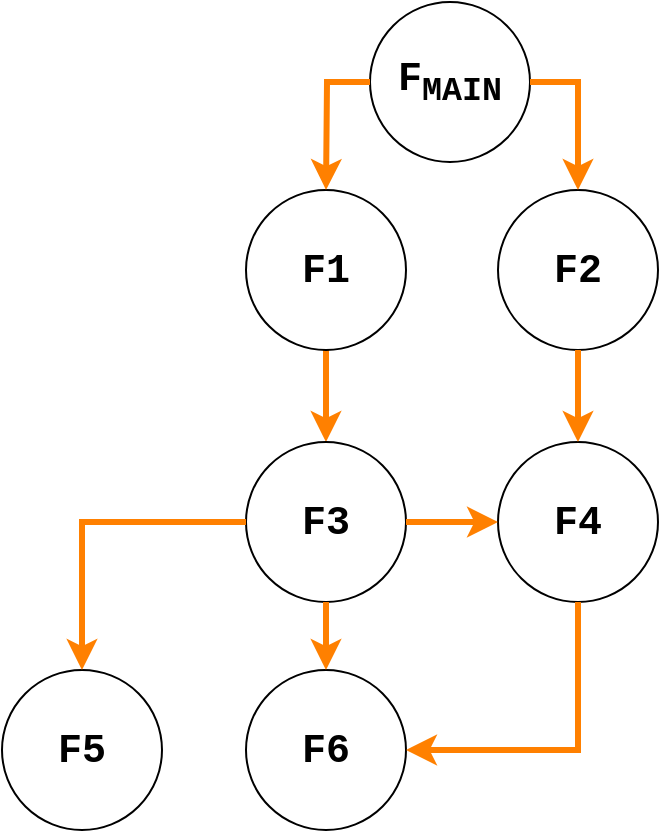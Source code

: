 <mxfile version="10.6.7" type="device"><diagram id="wk7u6ldWrJ3CNekJuvCV" name="Page-1"><mxGraphModel dx="1895" dy="1113" grid="1" gridSize="10" guides="1" tooltips="1" connect="1" arrows="1" fold="1" page="1" pageScale="1" pageWidth="1169" pageHeight="827" math="0" shadow="0"><root><mxCell id="0"/><mxCell id="1" parent="0"/><mxCell id="4ySIvt9IZ8w0N5RjG7OX-10" value="" style="edgeStyle=orthogonalEdgeStyle;rounded=0;orthogonalLoop=1;jettySize=auto;html=1;fillColor=#fff2cc;strokeColor=#FF8000;strokeWidth=3;exitX=0.5;exitY=1;exitDx=0;exitDy=0;entryX=0.5;entryY=0;entryDx=0;entryDy=0;curved=1;" parent="1" source="Dd9bvy3wsPJf7LciMd2Z-1" target="Dd9bvy3wsPJf7LciMd2Z-2" edge="1"><mxGeometry relative="1" as="geometry"><mxPoint x="650" y="88" as="targetPoint"/></mxGeometry></mxCell><mxCell id="Dd9bvy3wsPJf7LciMd2Z-1" value="F1" style="ellipse;whiteSpace=wrap;html=1;aspect=fixed;fontSize=20;fontFamily=Courier New;fontStyle=1" parent="1" vertex="1"><mxGeometry x="450" y="290" width="80" height="80" as="geometry"/></mxCell><mxCell id="Dd9bvy3wsPJf7LciMd2Z-2" value="F3" style="ellipse;whiteSpace=wrap;html=1;aspect=fixed;fontSize=20;fontFamily=Courier New;fontStyle=1" parent="1" vertex="1"><mxGeometry x="450" y="416" width="80" height="80" as="geometry"/></mxCell><mxCell id="Dd9bvy3wsPJf7LciMd2Z-3" value="F2" style="ellipse;whiteSpace=wrap;html=1;aspect=fixed;fontSize=20;fontFamily=Courier New;fontStyle=1" parent="1" vertex="1"><mxGeometry x="576" y="290" width="80" height="80" as="geometry"/></mxCell><mxCell id="Dd9bvy3wsPJf7LciMd2Z-4" value="F4" style="ellipse;whiteSpace=wrap;html=1;aspect=fixed;fontSize=20;fontFamily=Courier New;fontStyle=1" parent="1" vertex="1"><mxGeometry x="576" y="416" width="80" height="80" as="geometry"/></mxCell><mxCell id="Dd9bvy3wsPJf7LciMd2Z-5" value="F5" style="ellipse;whiteSpace=wrap;html=1;aspect=fixed;fontSize=20;fontFamily=Courier New;fontStyle=1" parent="1" vertex="1"><mxGeometry x="328" y="530" width="80" height="80" as="geometry"/></mxCell><mxCell id="Dd9bvy3wsPJf7LciMd2Z-6" value="F6" style="ellipse;whiteSpace=wrap;html=1;aspect=fixed;fontSize=20;fontFamily=Courier New;fontStyle=1" parent="1" vertex="1"><mxGeometry x="450" y="530" width="80" height="80" as="geometry"/></mxCell><mxCell id="Dd9bvy3wsPJf7LciMd2Z-7" value="" style="edgeStyle=orthogonalEdgeStyle;rounded=0;orthogonalLoop=1;jettySize=auto;html=1;fillColor=#fff2cc;strokeColor=#FF8000;strokeWidth=3;exitX=0.5;exitY=1;exitDx=0;exitDy=0;entryX=0.5;entryY=0;entryDx=0;entryDy=0;curved=1;" parent="1" source="Dd9bvy3wsPJf7LciMd2Z-3" target="Dd9bvy3wsPJf7LciMd2Z-4" edge="1"><mxGeometry relative="1" as="geometry"><mxPoint x="500" y="426" as="targetPoint"/><mxPoint x="500" y="380" as="sourcePoint"/></mxGeometry></mxCell><mxCell id="Dd9bvy3wsPJf7LciMd2Z-8" value="" style="edgeStyle=orthogonalEdgeStyle;rounded=0;orthogonalLoop=1;jettySize=auto;html=1;fillColor=#fff2cc;strokeColor=#FF8000;strokeWidth=3;entryX=0.5;entryY=0;entryDx=0;entryDy=0;curved=1;exitX=0.5;exitY=1;exitDx=0;exitDy=0;" parent="1" source="Dd9bvy3wsPJf7LciMd2Z-2" target="Dd9bvy3wsPJf7LciMd2Z-6" edge="1"><mxGeometry relative="1" as="geometry"><mxPoint x="499.857" y="425.429" as="targetPoint"/><mxPoint x="440" y="520" as="sourcePoint"/></mxGeometry></mxCell><mxCell id="Dd9bvy3wsPJf7LciMd2Z-10" value="" style="edgeStyle=orthogonalEdgeStyle;rounded=0;orthogonalLoop=1;jettySize=auto;html=1;fillColor=#fff2cc;strokeColor=#FF8000;strokeWidth=3;exitX=1;exitY=0.5;exitDx=0;exitDy=0;entryX=0;entryY=0.5;entryDx=0;entryDy=0;curved=1;" parent="1" source="Dd9bvy3wsPJf7LciMd2Z-2" target="Dd9bvy3wsPJf7LciMd2Z-4" edge="1"><mxGeometry relative="1" as="geometry"><mxPoint x="625.571" y="425.429" as="targetPoint"/><mxPoint x="625.571" y="379.714" as="sourcePoint"/></mxGeometry></mxCell><mxCell id="Dd9bvy3wsPJf7LciMd2Z-11" value="" style="rounded=0;orthogonalLoop=1;jettySize=auto;html=1;fillColor=#fff2cc;strokeColor=#FF8000;strokeWidth=3;exitX=0.5;exitY=1;exitDx=0;exitDy=0;entryX=1;entryY=0.5;entryDx=0;entryDy=0;elbow=vertical;edgeStyle=orthogonalEdgeStyle;" parent="1" source="Dd9bvy3wsPJf7LciMd2Z-4" target="Dd9bvy3wsPJf7LciMd2Z-6" edge="1"><mxGeometry relative="1" as="geometry"><mxPoint x="585.571" y="465.429" as="targetPoint"/><mxPoint x="539.857" y="465.429" as="sourcePoint"/></mxGeometry></mxCell><mxCell id="Dd9bvy3wsPJf7LciMd2Z-12" value="" style="rounded=0;orthogonalLoop=1;jettySize=auto;html=1;fillColor=#fff2cc;strokeColor=#FF8000;strokeWidth=3;exitX=0;exitY=0.5;exitDx=0;exitDy=0;entryX=0.5;entryY=0;entryDx=0;entryDy=0;elbow=vertical;edgeStyle=orthogonalEdgeStyle;" parent="1" source="Dd9bvy3wsPJf7LciMd2Z-2" target="Dd9bvy3wsPJf7LciMd2Z-5" edge="1"><mxGeometry relative="1" as="geometry"><mxPoint x="539.857" y="579.714" as="targetPoint"/><mxPoint x="625.571" y="505.429" as="sourcePoint"/></mxGeometry></mxCell><mxCell id="Dd9bvy3wsPJf7LciMd2Z-16" value="&lt;span style=&quot;font-size: 20px&quot;&gt;F&lt;/span&gt;&lt;sub&gt;MAIN&lt;/sub&gt;" style="ellipse;whiteSpace=wrap;html=1;aspect=fixed;fontSize=20;fontFamily=Courier New;fontStyle=1" parent="1" vertex="1"><mxGeometry x="512" y="196" width="80" height="80" as="geometry"/></mxCell><mxCell id="Dd9bvy3wsPJf7LciMd2Z-17" value="" style="rounded=0;orthogonalLoop=1;jettySize=auto;html=1;fillColor=#fff2cc;strokeColor=#FF8000;strokeWidth=3;exitX=0;exitY=0.5;exitDx=0;exitDy=0;elbow=vertical;edgeStyle=orthogonalEdgeStyle;" parent="1" source="Dd9bvy3wsPJf7LciMd2Z-16" edge="1"><mxGeometry relative="1" as="geometry"><mxPoint x="490" y="290" as="targetPoint"/><mxPoint x="625.571" y="505.429" as="sourcePoint"/></mxGeometry></mxCell><mxCell id="Dd9bvy3wsPJf7LciMd2Z-18" value="" style="rounded=0;orthogonalLoop=1;jettySize=auto;html=1;fillColor=#fff2cc;strokeColor=#FF8000;strokeWidth=3;exitX=1;exitY=0.5;exitDx=0;exitDy=0;elbow=vertical;edgeStyle=orthogonalEdgeStyle;entryX=0.5;entryY=0;entryDx=0;entryDy=0;" parent="1" source="Dd9bvy3wsPJf7LciMd2Z-16" target="Dd9bvy3wsPJf7LciMd2Z-3" edge="1"><mxGeometry relative="1" as="geometry"><mxPoint x="730" y="300" as="targetPoint"/><mxPoint x="519.857" y="245.429" as="sourcePoint"/></mxGeometry></mxCell></root></mxGraphModel></diagram></mxfile>